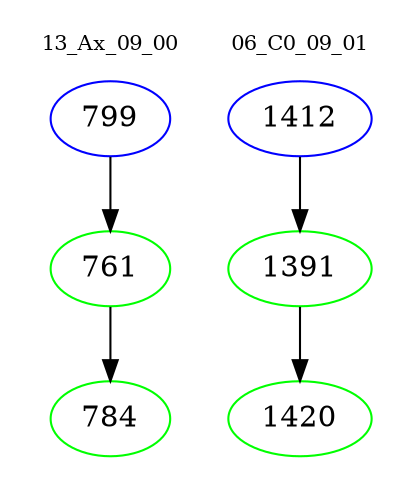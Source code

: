 digraph{
subgraph cluster_0 {
color = white
label = "13_Ax_09_00";
fontsize=10;
T0_799 [label="799", color="blue"]
T0_799 -> T0_761 [color="black"]
T0_761 [label="761", color="green"]
T0_761 -> T0_784 [color="black"]
T0_784 [label="784", color="green"]
}
subgraph cluster_1 {
color = white
label = "06_C0_09_01";
fontsize=10;
T1_1412 [label="1412", color="blue"]
T1_1412 -> T1_1391 [color="black"]
T1_1391 [label="1391", color="green"]
T1_1391 -> T1_1420 [color="black"]
T1_1420 [label="1420", color="green"]
}
}
